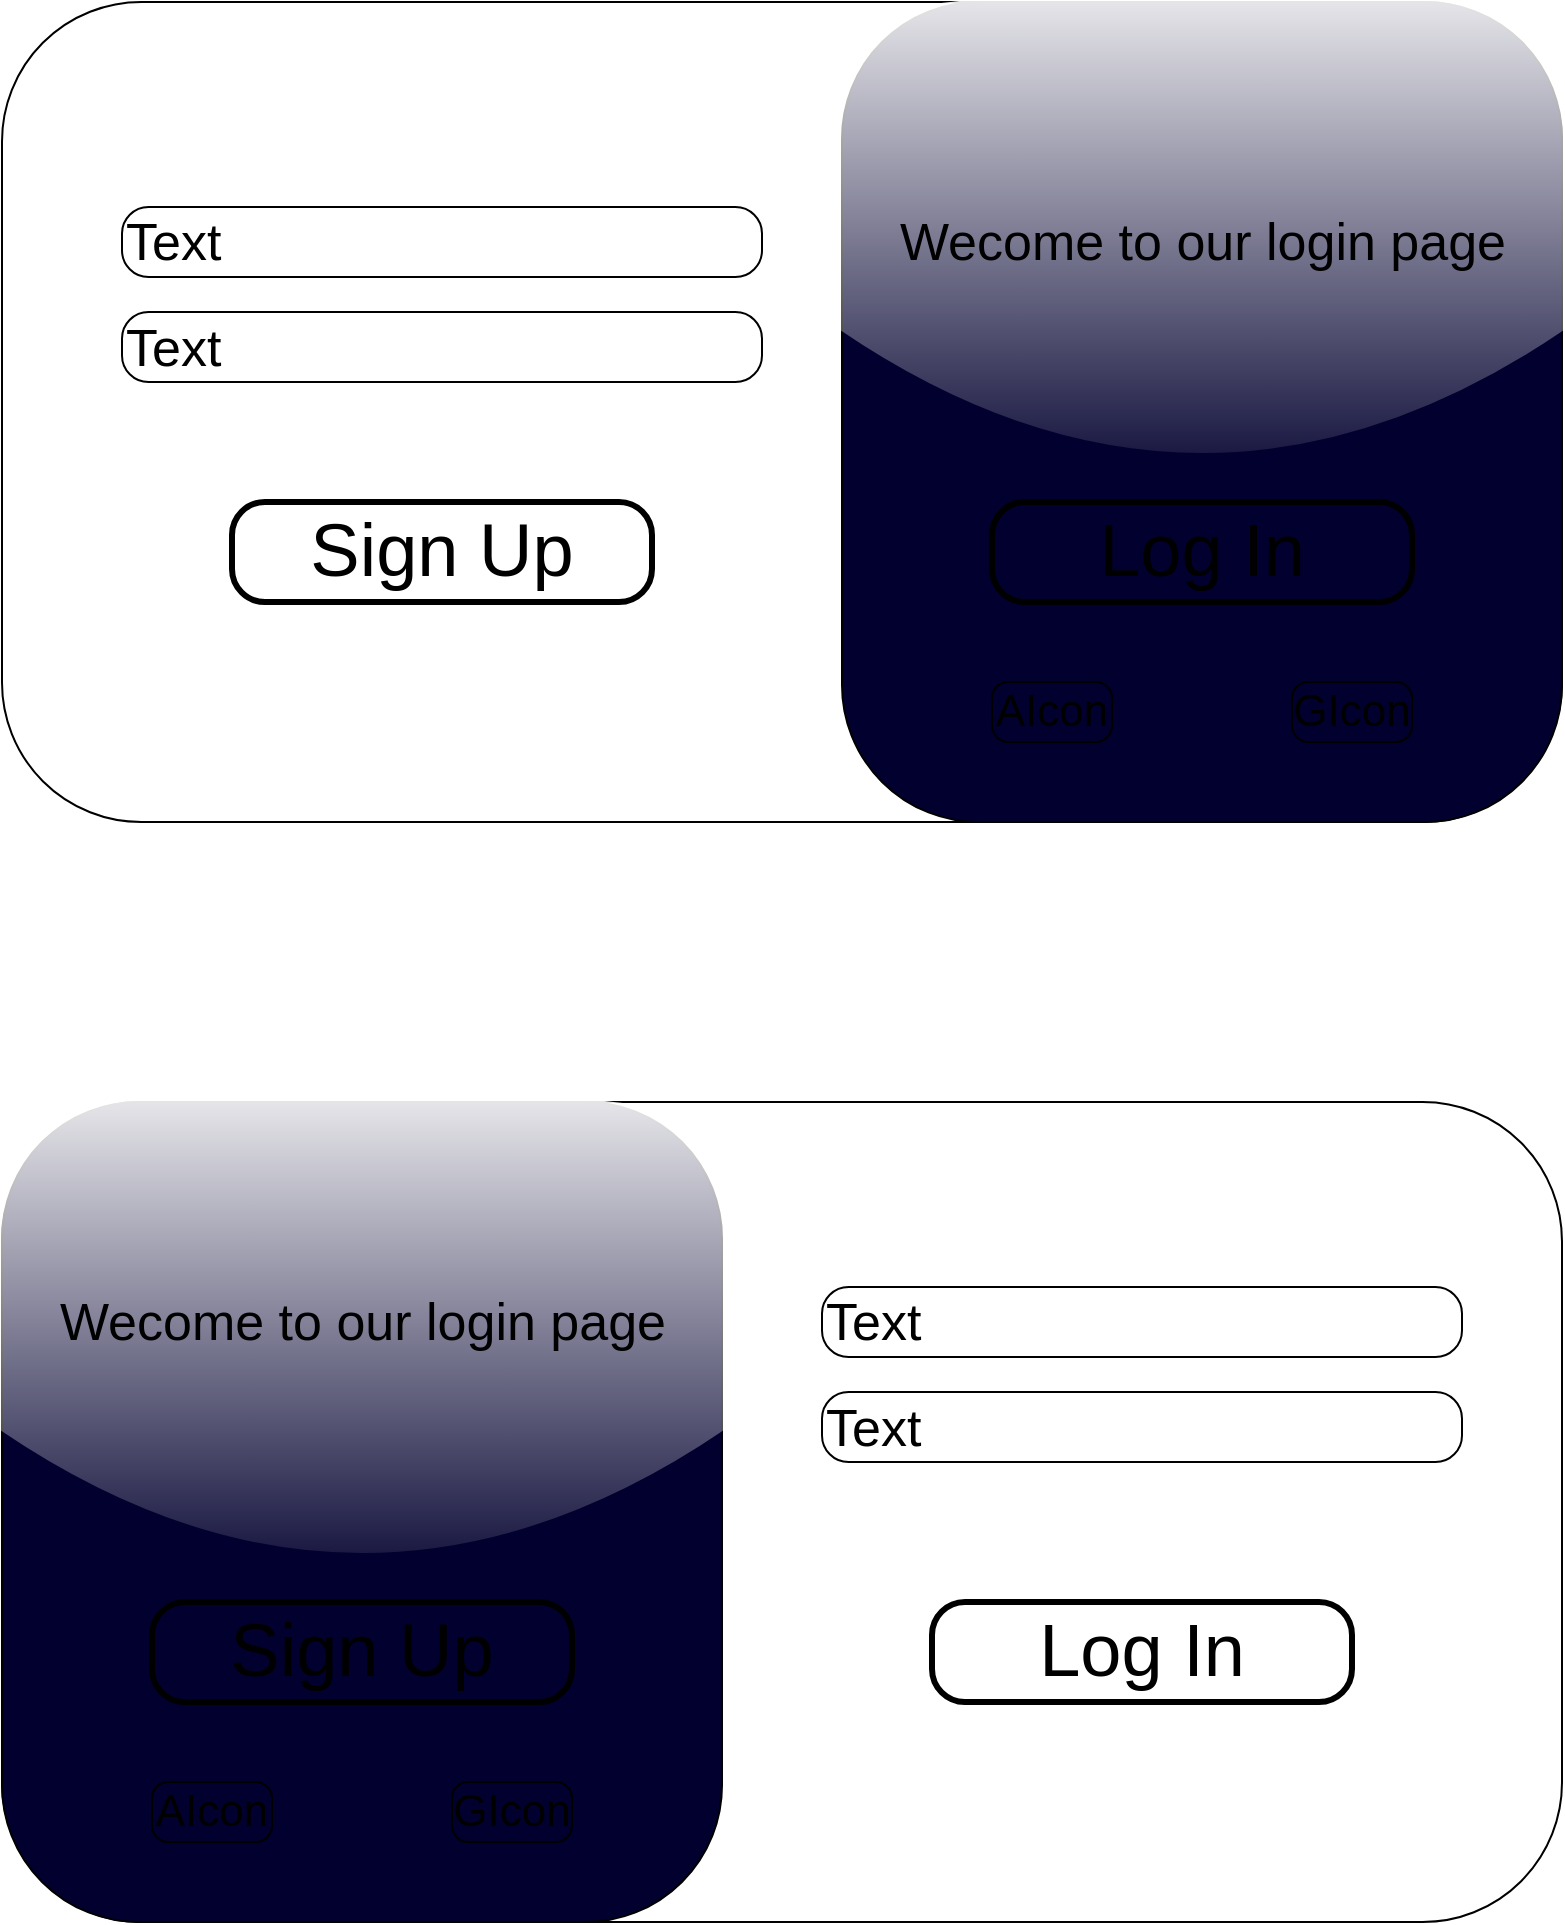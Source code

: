 <mxfile>
    <diagram id="3oItRrPK7W9dvN_FXCk4" name="Page-1">
        <mxGraphModel dx="1804" dy="1082" grid="1" gridSize="10" guides="1" tooltips="1" connect="1" arrows="1" fold="1" page="0" pageScale="1" pageWidth="850" pageHeight="1100" math="0" shadow="0">
            <root>
                <mxCell id="0"/>
                <mxCell id="1" parent="0"/>
                <mxCell id="2" value="" style="rounded=1;whiteSpace=wrap;html=1;arcSize=17;glass=0;" parent="1" vertex="1">
                    <mxGeometry x="40" y="60" width="780" height="410" as="geometry"/>
                </mxCell>
                <mxCell id="10" value="" style="rounded=1;whiteSpace=wrap;html=1;arcSize=19;fillColor=#02002E;glass=1;shadow=0;" parent="1" vertex="1">
                    <mxGeometry x="460" y="60" width="360" height="410" as="geometry"/>
                </mxCell>
                <mxCell id="12" value="&lt;font style=&quot;font-size: 37px;&quot;&gt;Log In&lt;/font&gt;" style="text;html=1;strokeColor=default;fillColor=none;align=center;verticalAlign=middle;whiteSpace=wrap;rounded=1;strokeWidth=3;arcSize=33;" parent="1" vertex="1">
                    <mxGeometry x="535" y="310" width="210" height="50" as="geometry"/>
                </mxCell>
                <mxCell id="14" value="AIcon" style="text;html=1;strokeColor=default;fillColor=none;align=center;verticalAlign=middle;whiteSpace=wrap;rounded=1;fontSize=22;arcSize=27;" vertex="1" parent="1">
                    <mxGeometry x="535" y="400" width="60" height="30" as="geometry"/>
                </mxCell>
                <mxCell id="15" value="GIcon" style="text;html=1;strokeColor=default;fillColor=none;align=center;verticalAlign=middle;whiteSpace=wrap;rounded=1;fontSize=22;arcSize=27;" vertex="1" parent="1">
                    <mxGeometry x="685" y="400" width="60" height="30" as="geometry"/>
                </mxCell>
                <mxCell id="16" value="&lt;font style=&quot;font-size: 26px;&quot;&gt;Wecome to our login page&lt;/font&gt;" style="text;html=1;strokeColor=none;fillColor=none;align=center;verticalAlign=middle;whiteSpace=wrap;rounded=0;fontSize=22;" vertex="1" parent="1">
                    <mxGeometry x="482.5" y="110" width="315" height="140" as="geometry"/>
                </mxCell>
                <mxCell id="17" value="Text" style="text;html=1;strokeColor=default;fillColor=none;align=left;verticalAlign=middle;whiteSpace=wrap;rounded=1;fontSize=26;arcSize=38;" vertex="1" parent="1">
                    <mxGeometry x="100" y="162.5" width="320" height="35" as="geometry"/>
                </mxCell>
                <mxCell id="18" value="Text" style="text;html=1;strokeColor=default;fillColor=none;align=left;verticalAlign=middle;whiteSpace=wrap;rounded=1;fontSize=26;arcSize=38;glass=0;" vertex="1" parent="1">
                    <mxGeometry x="100" y="215" width="320" height="35" as="geometry"/>
                </mxCell>
                <mxCell id="19" value="&lt;font style=&quot;font-size: 37px;&quot;&gt;Sign Up&lt;/font&gt;" style="text;html=1;strokeColor=default;fillColor=none;align=center;verticalAlign=middle;whiteSpace=wrap;rounded=1;strokeWidth=3;arcSize=33;" vertex="1" parent="1">
                    <mxGeometry x="155" y="310" width="210" height="50" as="geometry"/>
                </mxCell>
                <mxCell id="21" value="" style="rounded=1;whiteSpace=wrap;html=1;arcSize=17;glass=0;" vertex="1" parent="1">
                    <mxGeometry x="40" y="610" width="780" height="410" as="geometry"/>
                </mxCell>
                <mxCell id="22" value="" style="rounded=1;whiteSpace=wrap;html=1;arcSize=19;fillColor=#02002E;glass=1;shadow=0;" vertex="1" parent="1">
                    <mxGeometry x="40" y="610" width="360" height="410" as="geometry"/>
                </mxCell>
                <mxCell id="23" value="&lt;font style=&quot;font-size: 37px;&quot;&gt;Log In&lt;/font&gt;" style="text;html=1;strokeColor=default;fillColor=none;align=center;verticalAlign=middle;whiteSpace=wrap;rounded=1;strokeWidth=3;arcSize=33;" vertex="1" parent="1">
                    <mxGeometry x="505" y="860" width="210" height="50" as="geometry"/>
                </mxCell>
                <mxCell id="24" value="AIcon" style="text;html=1;strokeColor=default;fillColor=none;align=center;verticalAlign=middle;whiteSpace=wrap;rounded=1;fontSize=22;arcSize=27;" vertex="1" parent="1">
                    <mxGeometry x="115" y="950" width="60" height="30" as="geometry"/>
                </mxCell>
                <mxCell id="25" value="GIcon" style="text;html=1;strokeColor=default;fillColor=none;align=center;verticalAlign=middle;whiteSpace=wrap;rounded=1;fontSize=22;arcSize=27;" vertex="1" parent="1">
                    <mxGeometry x="265" y="950" width="60" height="30" as="geometry"/>
                </mxCell>
                <mxCell id="26" value="&lt;font style=&quot;font-size: 26px;&quot;&gt;Wecome to our login page&lt;/font&gt;" style="text;html=1;strokeColor=none;fillColor=none;align=center;verticalAlign=middle;whiteSpace=wrap;rounded=0;fontSize=22;" vertex="1" parent="1">
                    <mxGeometry x="62.5" y="650" width="315" height="140" as="geometry"/>
                </mxCell>
                <mxCell id="27" value="Text" style="text;html=1;strokeColor=default;fillColor=none;align=left;verticalAlign=middle;whiteSpace=wrap;rounded=1;fontSize=26;arcSize=38;" vertex="1" parent="1">
                    <mxGeometry x="450" y="755" width="320" height="35" as="geometry"/>
                </mxCell>
                <mxCell id="28" value="Text" style="text;html=1;strokeColor=default;fillColor=none;align=left;verticalAlign=middle;whiteSpace=wrap;rounded=1;fontSize=26;arcSize=38;glass=0;" vertex="1" parent="1">
                    <mxGeometry x="450" y="702.5" width="320" height="35" as="geometry"/>
                </mxCell>
                <mxCell id="29" value="&lt;font style=&quot;font-size: 37px;&quot;&gt;Sign Up&lt;/font&gt;" style="text;html=1;strokeColor=default;fillColor=none;align=center;verticalAlign=middle;whiteSpace=wrap;rounded=1;strokeWidth=3;arcSize=33;" vertex="1" parent="1">
                    <mxGeometry x="115" y="860" width="210" height="50" as="geometry"/>
                </mxCell>
            </root>
        </mxGraphModel>
    </diagram>
</mxfile>